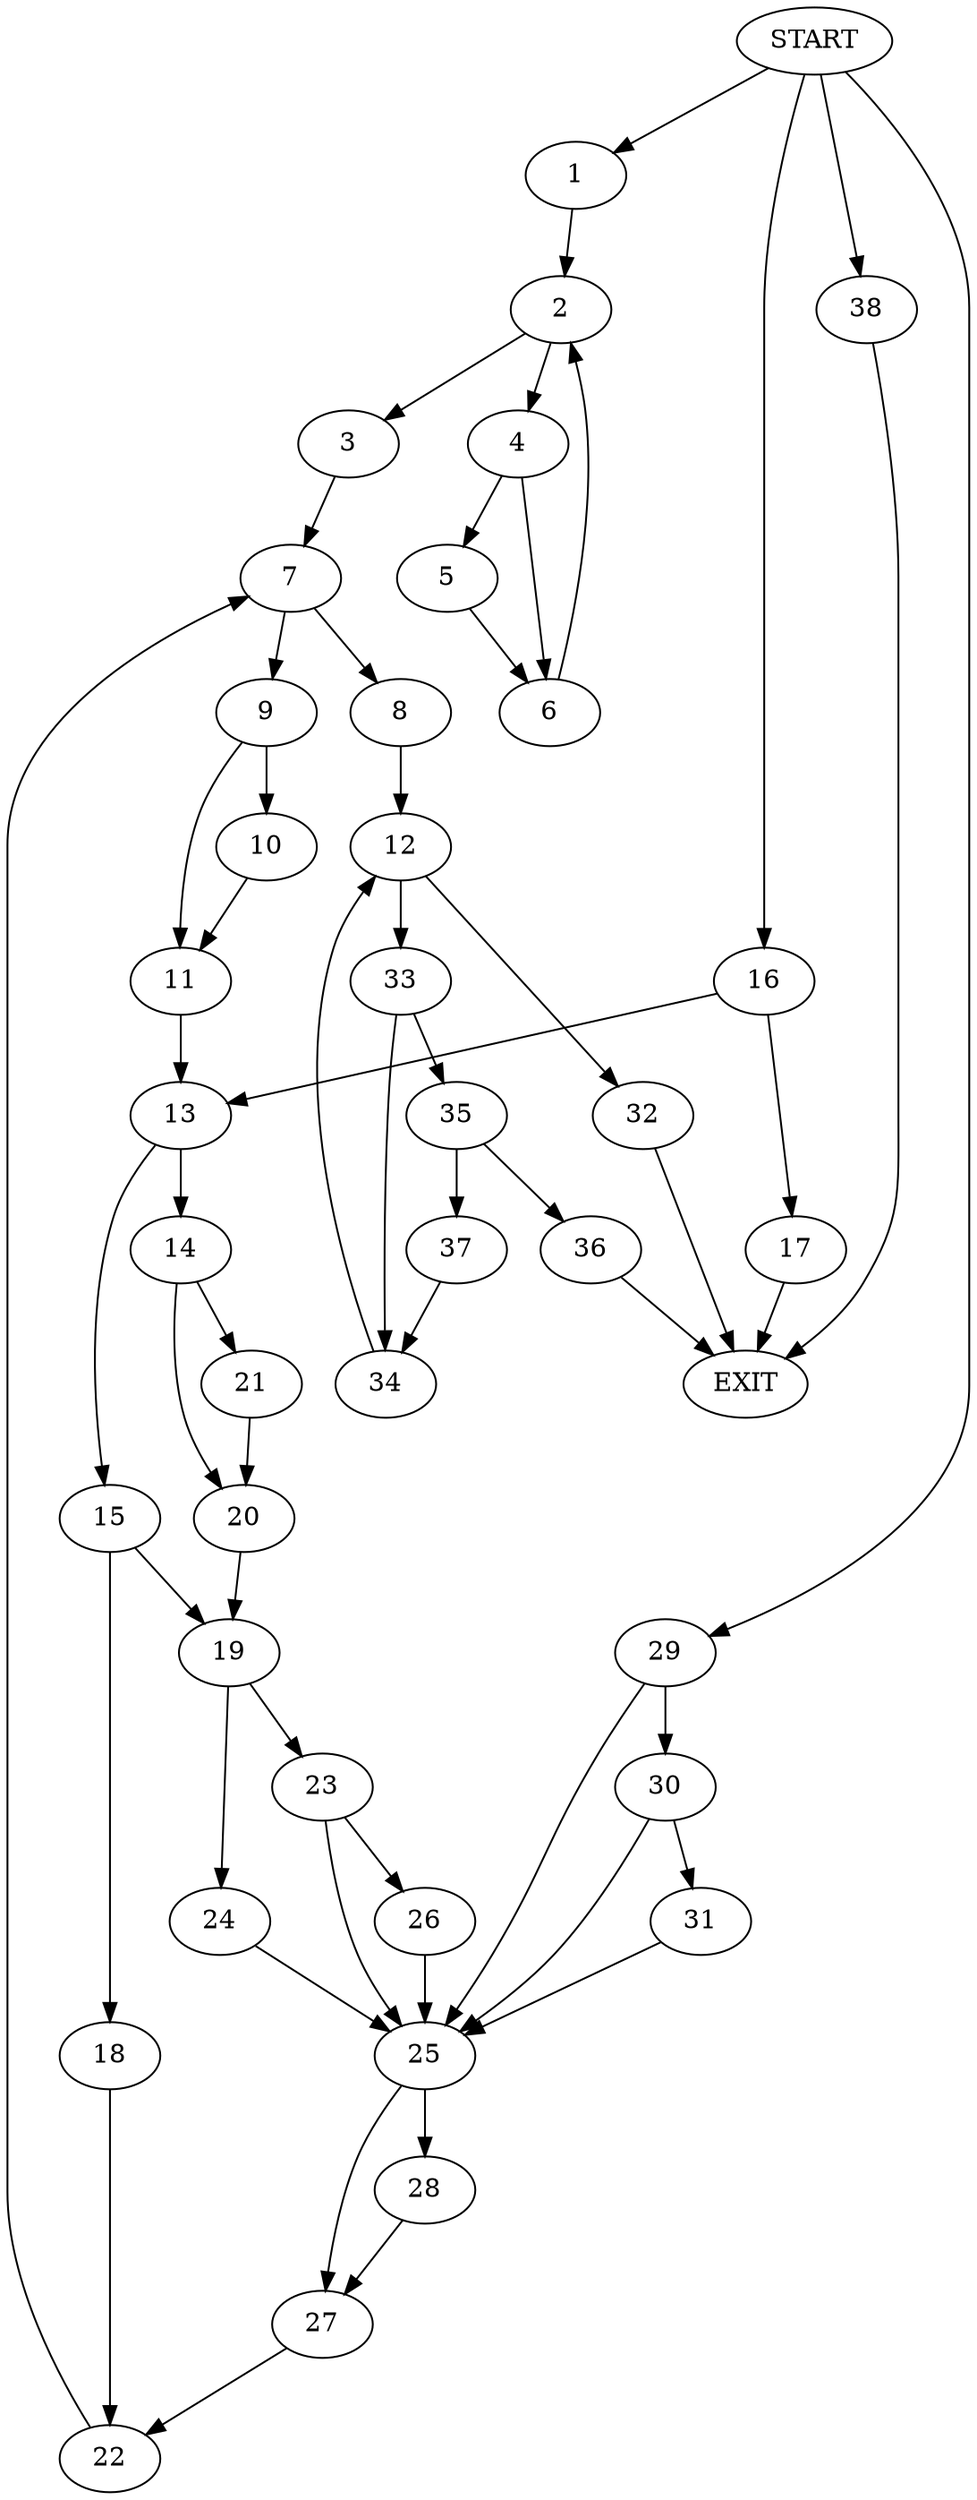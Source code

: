 digraph {
0 [label="START"]
39 [label="EXIT"]
0 -> 1
1 -> 2
2 -> 3
2 -> 4
4 -> 5
4 -> 6
3 -> 7
6 -> 2
5 -> 6
7 -> 8
7 -> 9
9 -> 10
9 -> 11
8 -> 12
10 -> 11
11 -> 13
13 -> 14
13 -> 15
0 -> 16
16 -> 17
16 -> 13
17 -> 39
15 -> 18
15 -> 19
14 -> 20
14 -> 21
18 -> 22
19 -> 23
19 -> 24
22 -> 7
21 -> 20
20 -> 19
24 -> 25
23 -> 25
23 -> 26
25 -> 27
25 -> 28
26 -> 25
0 -> 29
29 -> 25
29 -> 30
30 -> 25
30 -> 31
31 -> 25
28 -> 27
27 -> 22
12 -> 32
12 -> 33
33 -> 34
33 -> 35
32 -> 39
34 -> 12
35 -> 36
35 -> 37
36 -> 39
37 -> 34
0 -> 38
38 -> 39
}
